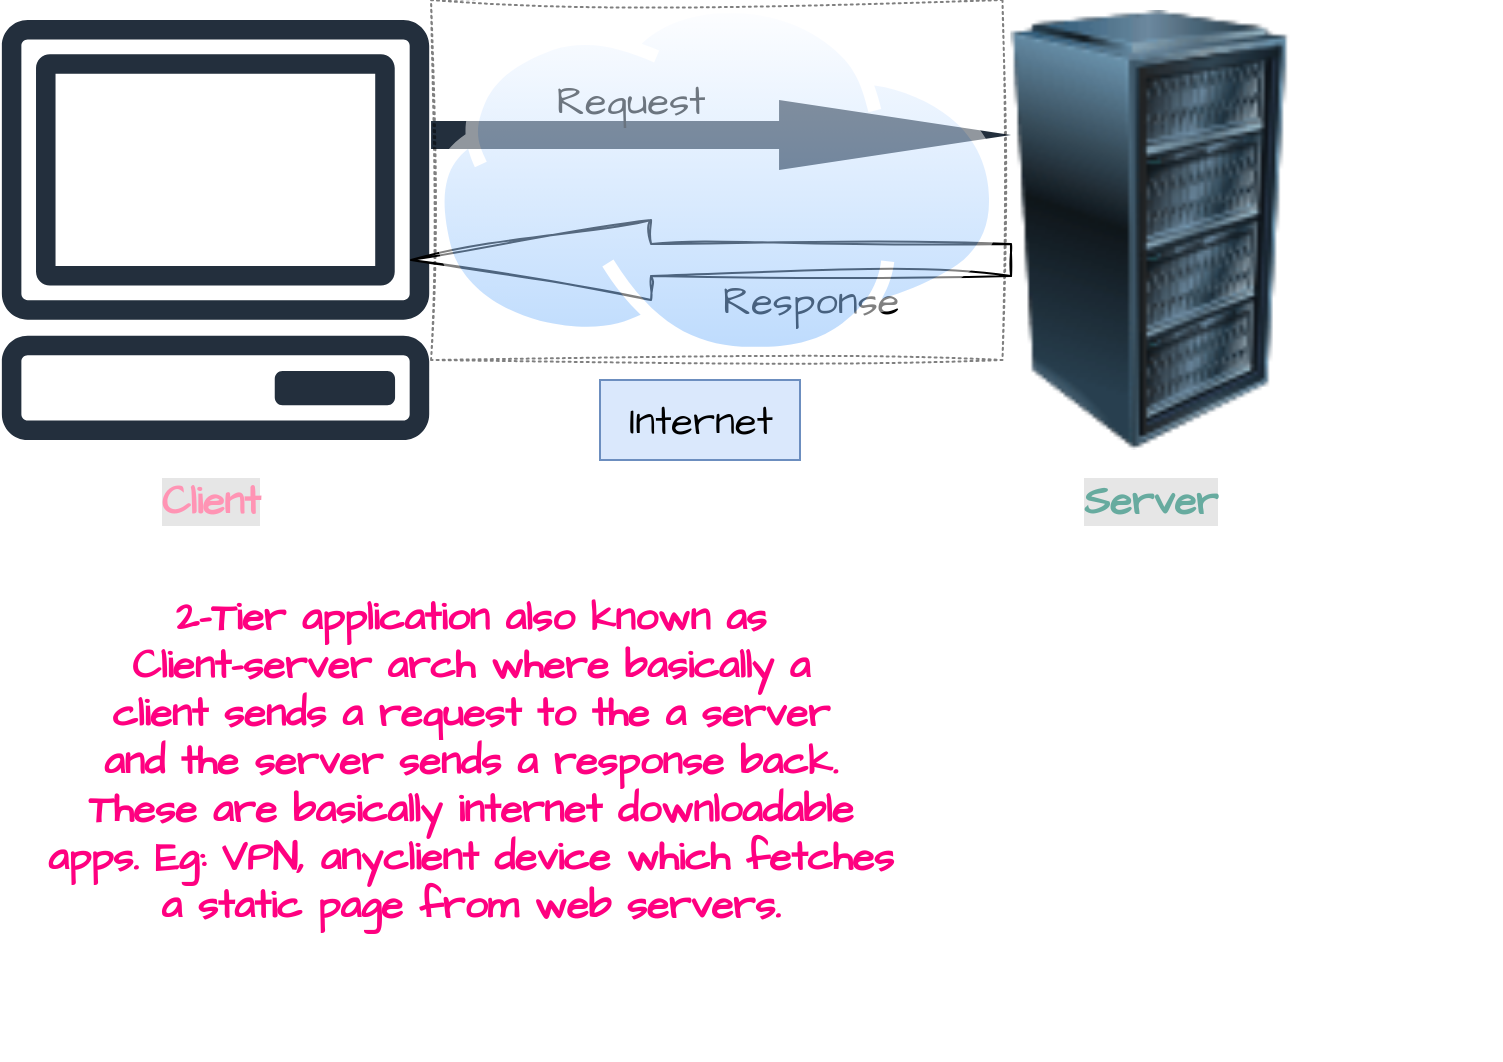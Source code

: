 <mxfile version="22.1.11" type="device">
  <diagram name="Page-1" id="wJ1xq5nPSkMea2mvIrMx">
    <mxGraphModel dx="794" dy="557" grid="1" gridSize="10" guides="1" tooltips="1" connect="1" arrows="1" fold="1" page="1" pageScale="1" pageWidth="850" pageHeight="1100" math="0" shadow="0">
      <root>
        <mxCell id="0" />
        <mxCell id="1" parent="0" />
        <mxCell id="8WGkT9OBS7N4jbB483il-1" value="" style="sketch=0;outlineConnect=0;fontColor=#232F3E;gradientColor=none;fillColor=#232F3D;strokeColor=none;dashed=0;verticalLabelPosition=bottom;verticalAlign=top;align=center;html=1;fontSize=12;fontStyle=0;aspect=fixed;pointerEvents=1;shape=mxgraph.aws4.client;hachureGap=4;jiggle=2;curveFitting=1;fontFamily=Architects Daughter;fontSource=https%3A%2F%2Ffonts.googleapis.com%2Fcss%3Ffamily%3DArchitects%2BDaughter;" vertex="1" parent="1">
          <mxGeometry x="60" y="70" width="215.53" height="210" as="geometry" />
        </mxCell>
        <mxCell id="8WGkT9OBS7N4jbB483il-2" value="" style="image;html=1;image=img/lib/clip_art/computers/Server_Rack_128x128.png;sketch=1;hachureGap=4;jiggle=2;curveFitting=1;fontFamily=Architects Daughter;fontSource=https%3A%2F%2Ffonts.googleapis.com%2Fcss%3Ffamily%3DArchitects%2BDaughter;fontSize=20;" vertex="1" parent="1">
          <mxGeometry x="480" y="65" width="310" height="220" as="geometry" />
        </mxCell>
        <mxCell id="8WGkT9OBS7N4jbB483il-3" value="Client" style="text;html=1;align=center;verticalAlign=middle;resizable=0;points=[];autosize=1;strokeColor=none;fillColor=none;fontSize=20;fontFamily=Architects Daughter;fontStyle=1;fontColor=#FF94B4;labelBackgroundColor=#E6E6E6;" vertex="1" parent="1">
          <mxGeometry x="130" y="290" width="70" height="40" as="geometry" />
        </mxCell>
        <mxCell id="8WGkT9OBS7N4jbB483il-4" value="Server" style="text;html=1;align=center;verticalAlign=middle;resizable=0;points=[];autosize=1;strokeColor=none;fillColor=none;fontSize=20;fontFamily=Architects Daughter;fontStyle=1;fontColor=#67AB9F;labelBackgroundColor=#E6E6E6;" vertex="1" parent="1">
          <mxGeometry x="590" y="290" width="90" height="40" as="geometry" />
        </mxCell>
        <mxCell id="8WGkT9OBS7N4jbB483il-5" value="" style="shape=singleArrow;whiteSpace=wrap;html=1;arrowWidth=0.4;arrowSize=0.4;fontFamily=Architects Daughter;verticalAlign=top;fillColor=#232F3D;strokeColor=none;fontColor=#232F3E;sketch=0;gradientColor=none;dashed=0;fontStyle=0;hachureGap=4;jiggle=2;curveFitting=1;fontSource=https%3A%2F%2Ffonts.googleapis.com%2Fcss%3Ffamily%3DArchitects%2BDaughter;fontSize=20;" vertex="1" parent="1">
          <mxGeometry x="275.53" y="110" width="290" height="35" as="geometry" />
        </mxCell>
        <mxCell id="8WGkT9OBS7N4jbB483il-7" value="" style="shape=singleArrow;whiteSpace=wrap;html=1;arrowWidth=0.4;arrowSize=0.4;fontSize=20;fontFamily=Architects Daughter;verticalAlign=top;labelBackgroundColor=default;sketch=1;hachureGap=4;jiggle=2;curveFitting=1;fontSource=https%3A%2F%2Ffonts.googleapis.com%2Fcss%3Ffamily%3DArchitects%2BDaughter;direction=west;" vertex="1" parent="1">
          <mxGeometry x="265.53" y="170" width="300" height="40" as="geometry" />
        </mxCell>
        <mxCell id="8WGkT9OBS7N4jbB483il-10" value="Request" style="text;html=1;align=center;verticalAlign=middle;resizable=0;points=[];autosize=1;strokeColor=none;fillColor=none;fontSize=20;fontFamily=Architects Daughter;" vertex="1" parent="1">
          <mxGeometry x="325" y="90" width="100" height="40" as="geometry" />
        </mxCell>
        <mxCell id="8WGkT9OBS7N4jbB483il-11" value="Response" style="text;html=1;align=center;verticalAlign=middle;resizable=0;points=[];autosize=1;strokeColor=none;fillColor=none;fontSize=20;fontFamily=Architects Daughter;" vertex="1" parent="1">
          <mxGeometry x="410" y="190" width="110" height="40" as="geometry" />
        </mxCell>
        <mxCell id="8WGkT9OBS7N4jbB483il-14" value="" style="image;aspect=fixed;perimeter=ellipsePerimeter;html=1;align=center;shadow=0;dashed=1;spacingTop=3;image=img/lib/active_directory/internet_cloud.svg;sketch=1;hachureGap=4;jiggle=2;curveFitting=1;fontFamily=Architects Daughter;fontSource=https%3A%2F%2Ffonts.googleapis.com%2Fcss%3Ffamily%3DArchitects%2BDaughter;fontSize=20;opacity=50;imageBorder=default;dashPattern=1 2;imageBackground=none;" vertex="1" parent="1">
          <mxGeometry x="275.53" y="60" width="285.71" height="180" as="geometry" />
        </mxCell>
        <mxCell id="8WGkT9OBS7N4jbB483il-15" value="Internet" style="text;html=1;align=center;verticalAlign=middle;resizable=0;points=[];autosize=1;strokeColor=#6c8ebf;fillColor=#dae8fc;fontSize=20;fontFamily=Architects Daughter;" vertex="1" parent="1">
          <mxGeometry x="360" y="250" width="100" height="40" as="geometry" />
        </mxCell>
        <mxCell id="8WGkT9OBS7N4jbB483il-16" value="" style="shape=image;verticalLabelPosition=bottom;labelBackgroundColor=default;verticalAlign=top;aspect=fixed;imageAspect=0;image=https://www.guru99.com/images/1/091318_0745_DBMSArchite2.png;" vertex="1" parent="1">
          <mxGeometry x="561.24" y="330" width="248.88" height="260" as="geometry" />
        </mxCell>
        <mxCell id="8WGkT9OBS7N4jbB483il-17" value="2-Tier application also known as&lt;br&gt;Client-server arch where basically a&lt;br&gt;client sends a request to the a server&lt;br&gt;and the server sends a response back.&lt;br&gt;These are basically internet downloadable&lt;br&gt;apps. Eg: VPN, anyclient device which fetches&lt;br&gt;a static page from web servers." style="text;html=1;align=center;verticalAlign=middle;resizable=0;points=[];autosize=1;strokeColor=none;fillColor=none;fontSize=20;fontFamily=Architects Daughter;fontStyle=1;fontColor=#FF0080;" vertex="1" parent="1">
          <mxGeometry x="70" y="350" width="450" height="180" as="geometry" />
        </mxCell>
      </root>
    </mxGraphModel>
  </diagram>
</mxfile>
